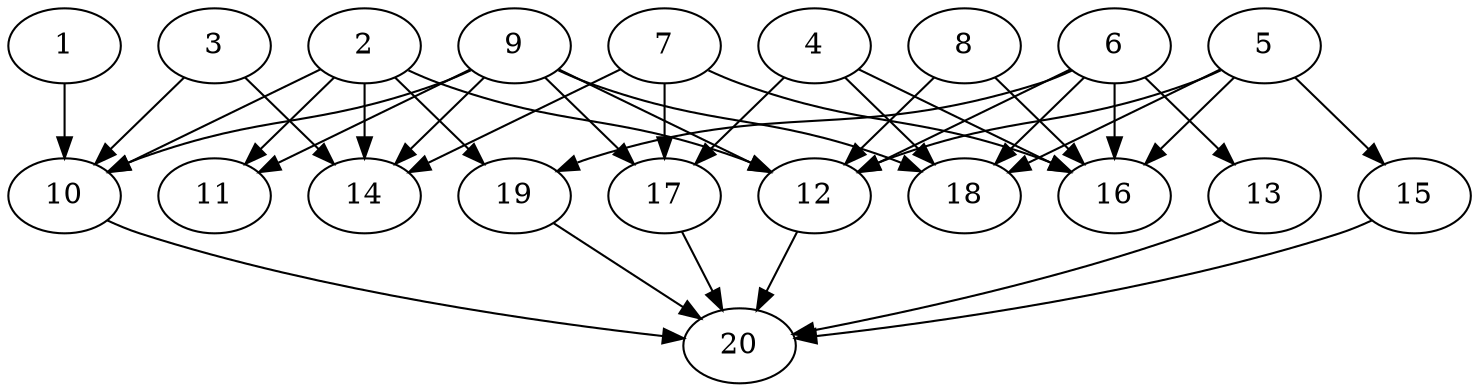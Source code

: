 // DAG automatically generated by daggen at Tue Jul 23 14:25:45 2019
// ./daggen --dot -n 20 --ccr 0.3 --fat 0.7 --regular 0.5 --density 0.6 --mindata 5242880 --maxdata 52428800 
digraph G {
  1 [size="17991680", alpha="0.14", expect_size="5397504"] 
  1 -> 10 [size ="5397504"]
  2 [size="51384320", alpha="0.10", expect_size="15415296"] 
  2 -> 10 [size ="15415296"]
  2 -> 11 [size ="15415296"]
  2 -> 12 [size ="15415296"]
  2 -> 14 [size ="15415296"]
  2 -> 19 [size ="15415296"]
  3 [size="81438720", alpha="0.09", expect_size="24431616"] 
  3 -> 10 [size ="24431616"]
  3 -> 14 [size ="24431616"]
  4 [size="124586667", alpha="0.11", expect_size="37376000"] 
  4 -> 16 [size ="37376000"]
  4 -> 17 [size ="37376000"]
  4 -> 18 [size ="37376000"]
  5 [size="115411627", alpha="0.13", expect_size="34623488"] 
  5 -> 12 [size ="34623488"]
  5 -> 15 [size ="34623488"]
  5 -> 16 [size ="34623488"]
  5 -> 18 [size ="34623488"]
  6 [size="64269653", alpha="0.14", expect_size="19280896"] 
  6 -> 12 [size ="19280896"]
  6 -> 13 [size ="19280896"]
  6 -> 16 [size ="19280896"]
  6 -> 18 [size ="19280896"]
  6 -> 19 [size ="19280896"]
  7 [size="117667840", alpha="0.11", expect_size="35300352"] 
  7 -> 14 [size ="35300352"]
  7 -> 16 [size ="35300352"]
  7 -> 17 [size ="35300352"]
  8 [size="77588480", alpha="0.08", expect_size="23276544"] 
  8 -> 12 [size ="23276544"]
  8 -> 16 [size ="23276544"]
  9 [size="26992640", alpha="0.04", expect_size="8097792"] 
  9 -> 10 [size ="8097792"]
  9 -> 11 [size ="8097792"]
  9 -> 12 [size ="8097792"]
  9 -> 14 [size ="8097792"]
  9 -> 17 [size ="8097792"]
  9 -> 18 [size ="8097792"]
  10 [size="32679253", alpha="0.01", expect_size="9803776"] 
  10 -> 20 [size ="9803776"]
  11 [size="125047467", alpha="0.15", expect_size="37514240"] 
  12 [size="76281173", alpha="0.13", expect_size="22884352"] 
  12 -> 20 [size ="22884352"]
  13 [size="151149227", alpha="0.05", expect_size="45344768"] 
  13 -> 20 [size ="45344768"]
  14 [size="67840000", alpha="0.03", expect_size="20352000"] 
  15 [size="152528213", alpha="0.14", expect_size="45758464"] 
  15 -> 20 [size ="45758464"]
  16 [size="99532800", alpha="0.13", expect_size="29859840"] 
  17 [size="53346987", alpha="0.17", expect_size="16004096"] 
  17 -> 20 [size ="16004096"]
  18 [size="138386773", alpha="0.02", expect_size="41516032"] 
  19 [size="46486187", alpha="0.01", expect_size="13945856"] 
  19 -> 20 [size ="13945856"]
  20 [size="78923093", alpha="0.14", expect_size="23676928"] 
}
